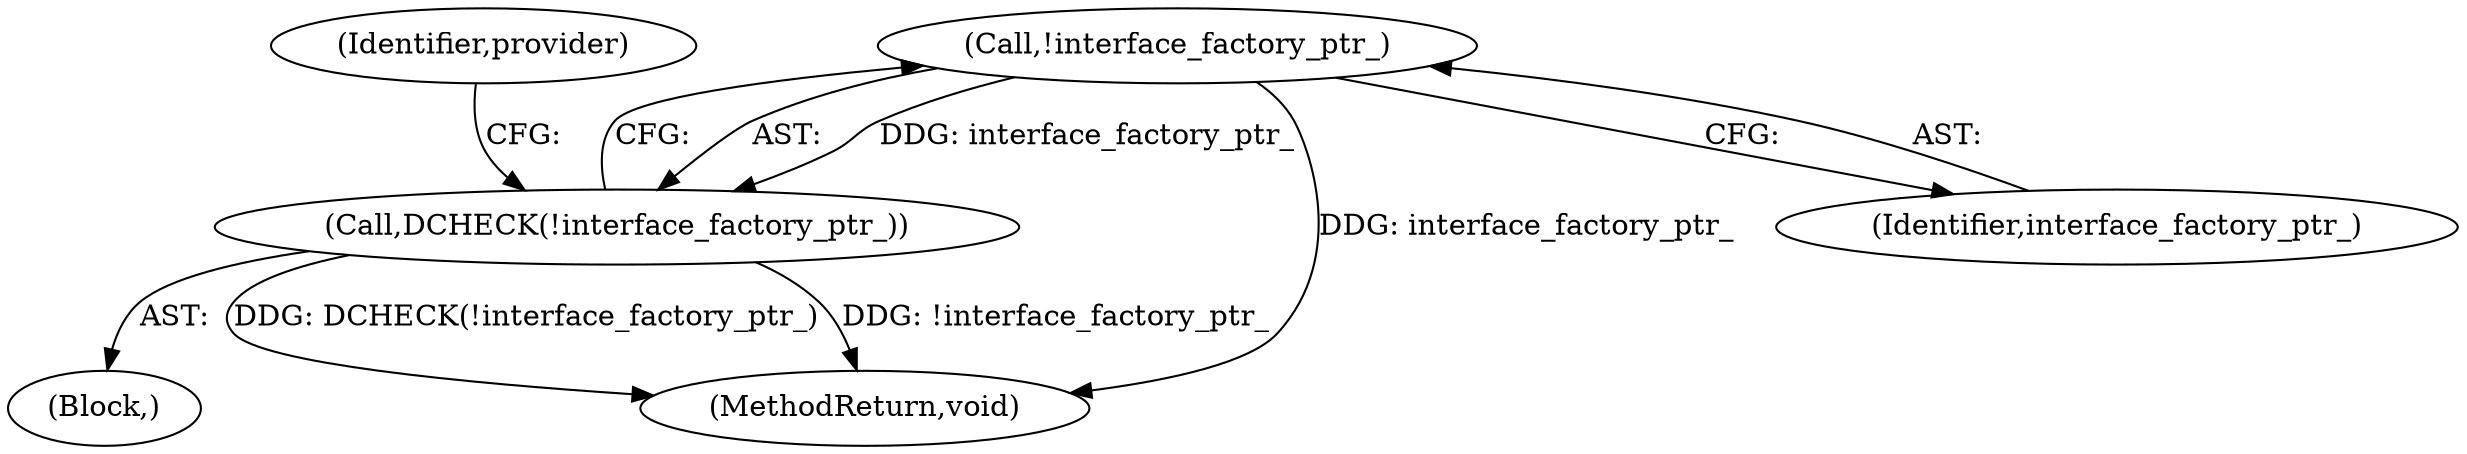 digraph "1_Chrome_bc1f34b9be509f1404f0bb1ba1947614d5f0bcd1@del" {
"1000109" [label="(Call,!interface_factory_ptr_)"];
"1000108" [label="(Call,DCHECK(!interface_factory_ptr_))"];
"1000110" [label="(Identifier,interface_factory_ptr_)"];
"1000101" [label="(Block,)"];
"1000109" [label="(Call,!interface_factory_ptr_)"];
"1000159" [label="(MethodReturn,void)"];
"1000114" [label="(Identifier,provider)"];
"1000108" [label="(Call,DCHECK(!interface_factory_ptr_))"];
"1000109" -> "1000108"  [label="AST: "];
"1000109" -> "1000110"  [label="CFG: "];
"1000110" -> "1000109"  [label="AST: "];
"1000108" -> "1000109"  [label="CFG: "];
"1000109" -> "1000159"  [label="DDG: interface_factory_ptr_"];
"1000109" -> "1000108"  [label="DDG: interface_factory_ptr_"];
"1000108" -> "1000101"  [label="AST: "];
"1000114" -> "1000108"  [label="CFG: "];
"1000108" -> "1000159"  [label="DDG: DCHECK(!interface_factory_ptr_)"];
"1000108" -> "1000159"  [label="DDG: !interface_factory_ptr_"];
}
